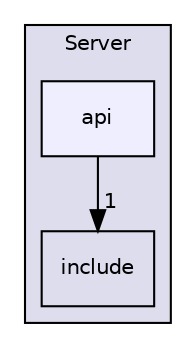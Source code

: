 digraph "Server/api" {
  compound=true
  node [ fontsize="10", fontname="Helvetica"];
  edge [ labelfontsize="10", labelfontname="Helvetica"];
  subgraph clusterdir_1a445cb237d74f7a5f8d11ec3b0585cc {
    graph [ bgcolor="#ddddee", pencolor="black", label="Server" fontname="Helvetica", fontsize="10", URL="dir_1a445cb237d74f7a5f8d11ec3b0585cc.html"]
  dir_30ff900869959b17197a70705703ad2d [shape=box label="include" URL="dir_30ff900869959b17197a70705703ad2d.html"];
  dir_50964e6576c4ef2cb08611eea10c8e69 [shape=box, label="api", style="filled", fillcolor="#eeeeff", pencolor="black", URL="dir_50964e6576c4ef2cb08611eea10c8e69.html"];
  }
  dir_50964e6576c4ef2cb08611eea10c8e69->dir_30ff900869959b17197a70705703ad2d [headlabel="1", labeldistance=1.5 headhref="dir_000001_000006.html"];
}
